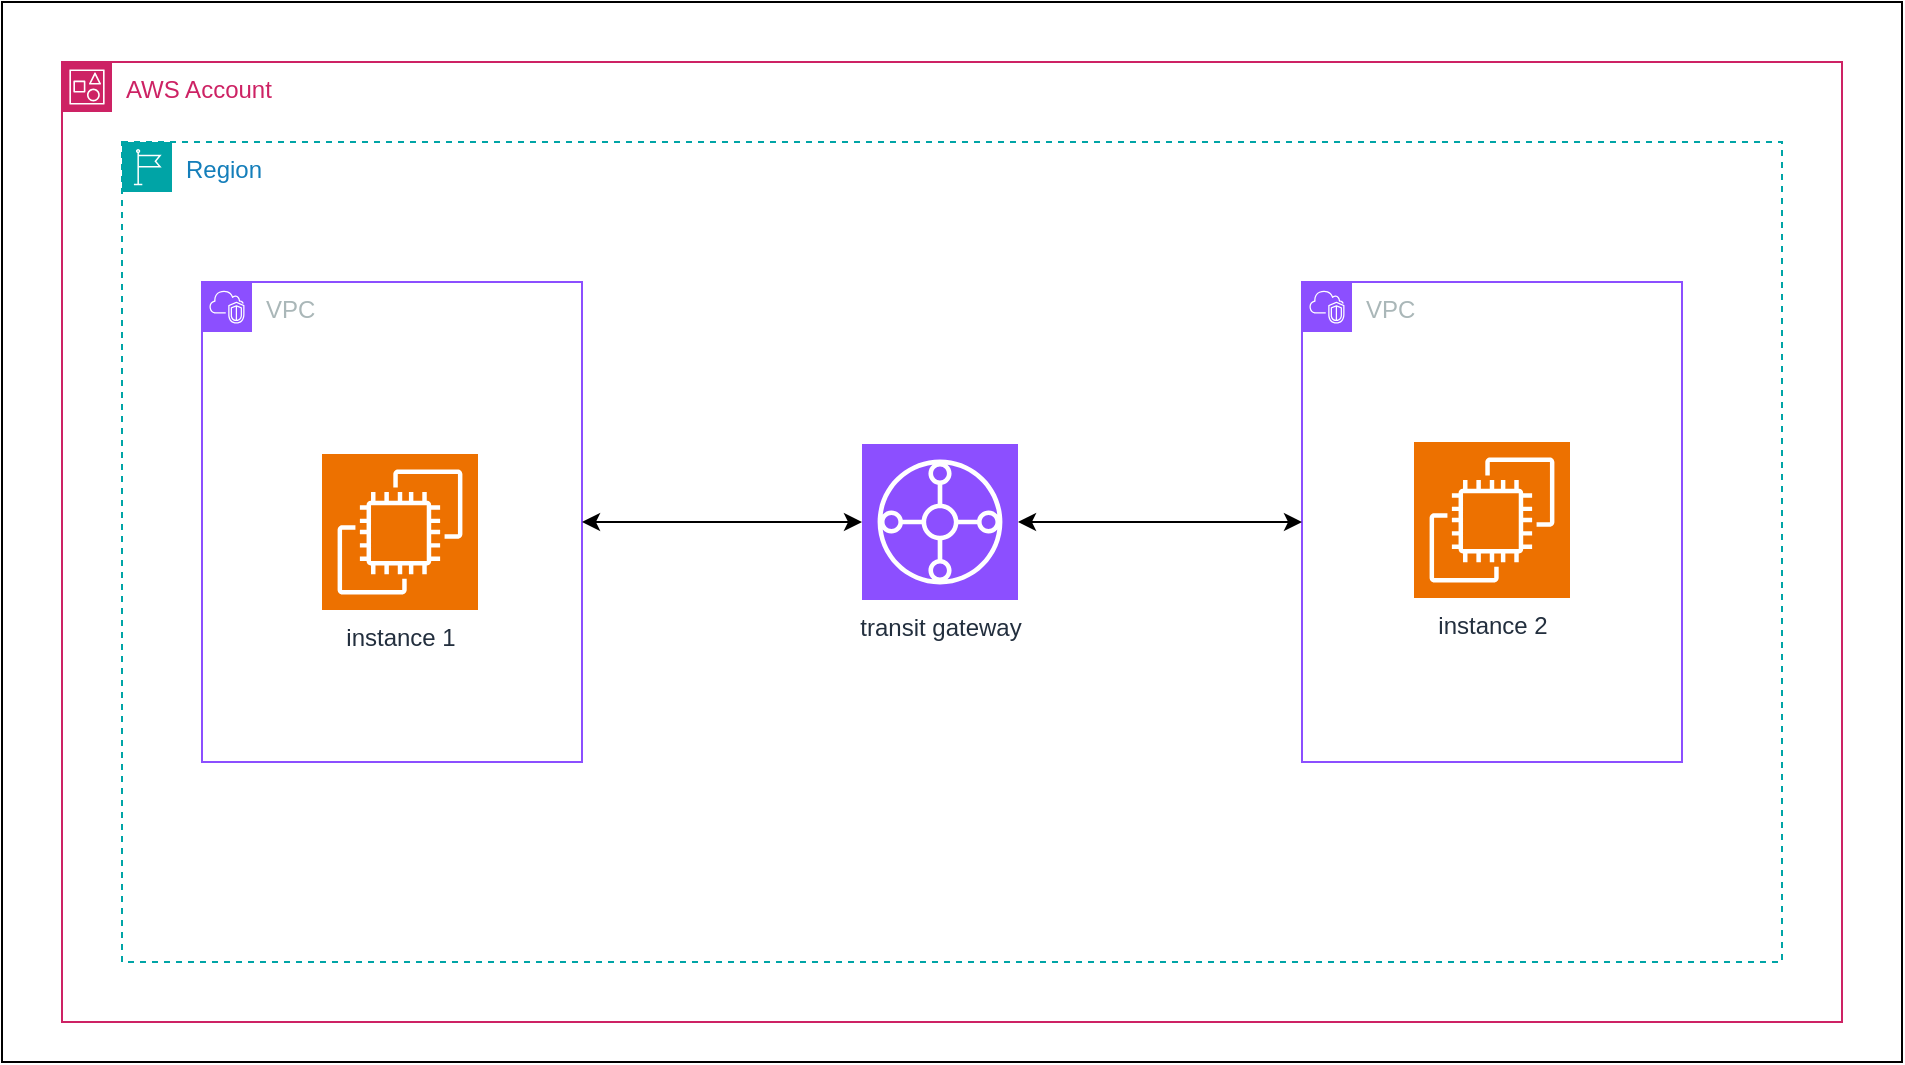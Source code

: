 <mxfile version="24.6.2" type="device">
  <diagram name="Page-1" id="bC8nsFAYb5Am0rjIdQ8S">
    <mxGraphModel dx="1434" dy="780" grid="1" gridSize="10" guides="1" tooltips="1" connect="1" arrows="1" fold="1" page="1" pageScale="1" pageWidth="850" pageHeight="1100" math="0" shadow="0">
      <root>
        <mxCell id="0" />
        <mxCell id="1" parent="0" />
        <mxCell id="xHSaPBpl3Gkb0nnZF_hf-2" value="" style="rounded=0;whiteSpace=wrap;html=1;" vertex="1" parent="1">
          <mxGeometry x="100" y="190" width="950" height="530" as="geometry" />
        </mxCell>
        <mxCell id="xHSaPBpl3Gkb0nnZF_hf-3" value="AWS Account" style="points=[[0,0],[0.25,0],[0.5,0],[0.75,0],[1,0],[1,0.25],[1,0.5],[1,0.75],[1,1],[0.75,1],[0.5,1],[0.25,1],[0,1],[0,0.75],[0,0.5],[0,0.25]];outlineConnect=0;gradientColor=none;html=1;whiteSpace=wrap;fontSize=12;fontStyle=0;container=1;pointerEvents=0;collapsible=0;recursiveResize=0;shape=mxgraph.aws4.group;grIcon=mxgraph.aws4.group_account;strokeColor=#CD2264;fillColor=none;verticalAlign=top;align=left;spacingLeft=30;fontColor=#CD2264;dashed=0;" vertex="1" parent="1">
          <mxGeometry x="130" y="220" width="890" height="480" as="geometry" />
        </mxCell>
        <mxCell id="xHSaPBpl3Gkb0nnZF_hf-5" value="Region" style="points=[[0,0],[0.25,0],[0.5,0],[0.75,0],[1,0],[1,0.25],[1,0.5],[1,0.75],[1,1],[0.75,1],[0.5,1],[0.25,1],[0,1],[0,0.75],[0,0.5],[0,0.25]];outlineConnect=0;gradientColor=none;html=1;whiteSpace=wrap;fontSize=12;fontStyle=0;container=1;pointerEvents=0;collapsible=0;recursiveResize=0;shape=mxgraph.aws4.group;grIcon=mxgraph.aws4.group_region;strokeColor=#00A4A6;fillColor=none;verticalAlign=top;align=left;spacingLeft=30;fontColor=#147EBA;dashed=1;" vertex="1" parent="xHSaPBpl3Gkb0nnZF_hf-3">
          <mxGeometry x="30" y="40" width="830" height="410" as="geometry" />
        </mxCell>
        <mxCell id="xHSaPBpl3Gkb0nnZF_hf-6" value="VPC" style="points=[[0,0],[0.25,0],[0.5,0],[0.75,0],[1,0],[1,0.25],[1,0.5],[1,0.75],[1,1],[0.75,1],[0.5,1],[0.25,1],[0,1],[0,0.75],[0,0.5],[0,0.25]];outlineConnect=0;gradientColor=none;html=1;whiteSpace=wrap;fontSize=12;fontStyle=0;container=1;pointerEvents=0;collapsible=0;recursiveResize=0;shape=mxgraph.aws4.group;grIcon=mxgraph.aws4.group_vpc2;strokeColor=#8C4FFF;fillColor=none;verticalAlign=top;align=left;spacingLeft=30;fontColor=#AAB7B8;dashed=0;" vertex="1" parent="xHSaPBpl3Gkb0nnZF_hf-5">
          <mxGeometry x="40" y="70" width="190" height="240" as="geometry" />
        </mxCell>
        <mxCell id="xHSaPBpl3Gkb0nnZF_hf-7" value="VPC" style="points=[[0,0],[0.25,0],[0.5,0],[0.75,0],[1,0],[1,0.25],[1,0.5],[1,0.75],[1,1],[0.75,1],[0.5,1],[0.25,1],[0,1],[0,0.75],[0,0.5],[0,0.25]];outlineConnect=0;gradientColor=none;html=1;whiteSpace=wrap;fontSize=12;fontStyle=0;container=1;pointerEvents=0;collapsible=0;recursiveResize=0;shape=mxgraph.aws4.group;grIcon=mxgraph.aws4.group_vpc2;strokeColor=#8C4FFF;fillColor=none;verticalAlign=top;align=left;spacingLeft=30;fontColor=#AAB7B8;dashed=0;" vertex="1" parent="xHSaPBpl3Gkb0nnZF_hf-5">
          <mxGeometry x="590" y="70" width="190" height="240" as="geometry" />
        </mxCell>
        <mxCell id="xHSaPBpl3Gkb0nnZF_hf-12" value="instance 2" style="sketch=0;points=[[0,0,0],[0.25,0,0],[0.5,0,0],[0.75,0,0],[1,0,0],[0,1,0],[0.25,1,0],[0.5,1,0],[0.75,1,0],[1,1,0],[0,0.25,0],[0,0.5,0],[0,0.75,0],[1,0.25,0],[1,0.5,0],[1,0.75,0]];outlineConnect=0;fontColor=#232F3E;fillColor=#ED7100;strokeColor=#ffffff;dashed=0;verticalLabelPosition=bottom;verticalAlign=top;align=center;html=1;fontSize=12;fontStyle=0;aspect=fixed;shape=mxgraph.aws4.resourceIcon;resIcon=mxgraph.aws4.ec2;" vertex="1" parent="xHSaPBpl3Gkb0nnZF_hf-7">
          <mxGeometry x="56" y="80" width="78" height="78" as="geometry" />
        </mxCell>
        <mxCell id="xHSaPBpl3Gkb0nnZF_hf-9" style="edgeStyle=orthogonalEdgeStyle;rounded=0;orthogonalLoop=1;jettySize=auto;html=1;startArrow=classic;startFill=1;" edge="1" parent="xHSaPBpl3Gkb0nnZF_hf-5" source="xHSaPBpl3Gkb0nnZF_hf-8" target="xHSaPBpl3Gkb0nnZF_hf-6">
          <mxGeometry relative="1" as="geometry" />
        </mxCell>
        <mxCell id="xHSaPBpl3Gkb0nnZF_hf-10" style="edgeStyle=orthogonalEdgeStyle;rounded=0;orthogonalLoop=1;jettySize=auto;html=1;entryX=0;entryY=0.5;entryDx=0;entryDy=0;startArrow=classic;startFill=1;" edge="1" parent="xHSaPBpl3Gkb0nnZF_hf-5" source="xHSaPBpl3Gkb0nnZF_hf-8" target="xHSaPBpl3Gkb0nnZF_hf-7">
          <mxGeometry relative="1" as="geometry" />
        </mxCell>
        <mxCell id="xHSaPBpl3Gkb0nnZF_hf-8" value="transit gateway" style="sketch=0;points=[[0,0,0],[0.25,0,0],[0.5,0,0],[0.75,0,0],[1,0,0],[0,1,0],[0.25,1,0],[0.5,1,0],[0.75,1,0],[1,1,0],[0,0.25,0],[0,0.5,0],[0,0.75,0],[1,0.25,0],[1,0.5,0],[1,0.75,0]];outlineConnect=0;fontColor=#232F3E;fillColor=#8C4FFF;strokeColor=#ffffff;dashed=0;verticalLabelPosition=bottom;verticalAlign=top;align=center;html=1;fontSize=12;fontStyle=0;aspect=fixed;shape=mxgraph.aws4.resourceIcon;resIcon=mxgraph.aws4.transit_gateway;" vertex="1" parent="xHSaPBpl3Gkb0nnZF_hf-5">
          <mxGeometry x="370" y="151" width="78" height="78" as="geometry" />
        </mxCell>
        <mxCell id="xHSaPBpl3Gkb0nnZF_hf-11" value="instance 1" style="sketch=0;points=[[0,0,0],[0.25,0,0],[0.5,0,0],[0.75,0,0],[1,0,0],[0,1,0],[0.25,1,0],[0.5,1,0],[0.75,1,0],[1,1,0],[0,0.25,0],[0,0.5,0],[0,0.75,0],[1,0.25,0],[1,0.5,0],[1,0.75,0]];outlineConnect=0;fontColor=#232F3E;fillColor=#ED7100;strokeColor=#ffffff;dashed=0;verticalLabelPosition=bottom;verticalAlign=top;align=center;html=1;fontSize=12;fontStyle=0;aspect=fixed;shape=mxgraph.aws4.resourceIcon;resIcon=mxgraph.aws4.ec2;" vertex="1" parent="1">
          <mxGeometry x="260" y="416" width="78" height="78" as="geometry" />
        </mxCell>
      </root>
    </mxGraphModel>
  </diagram>
</mxfile>
